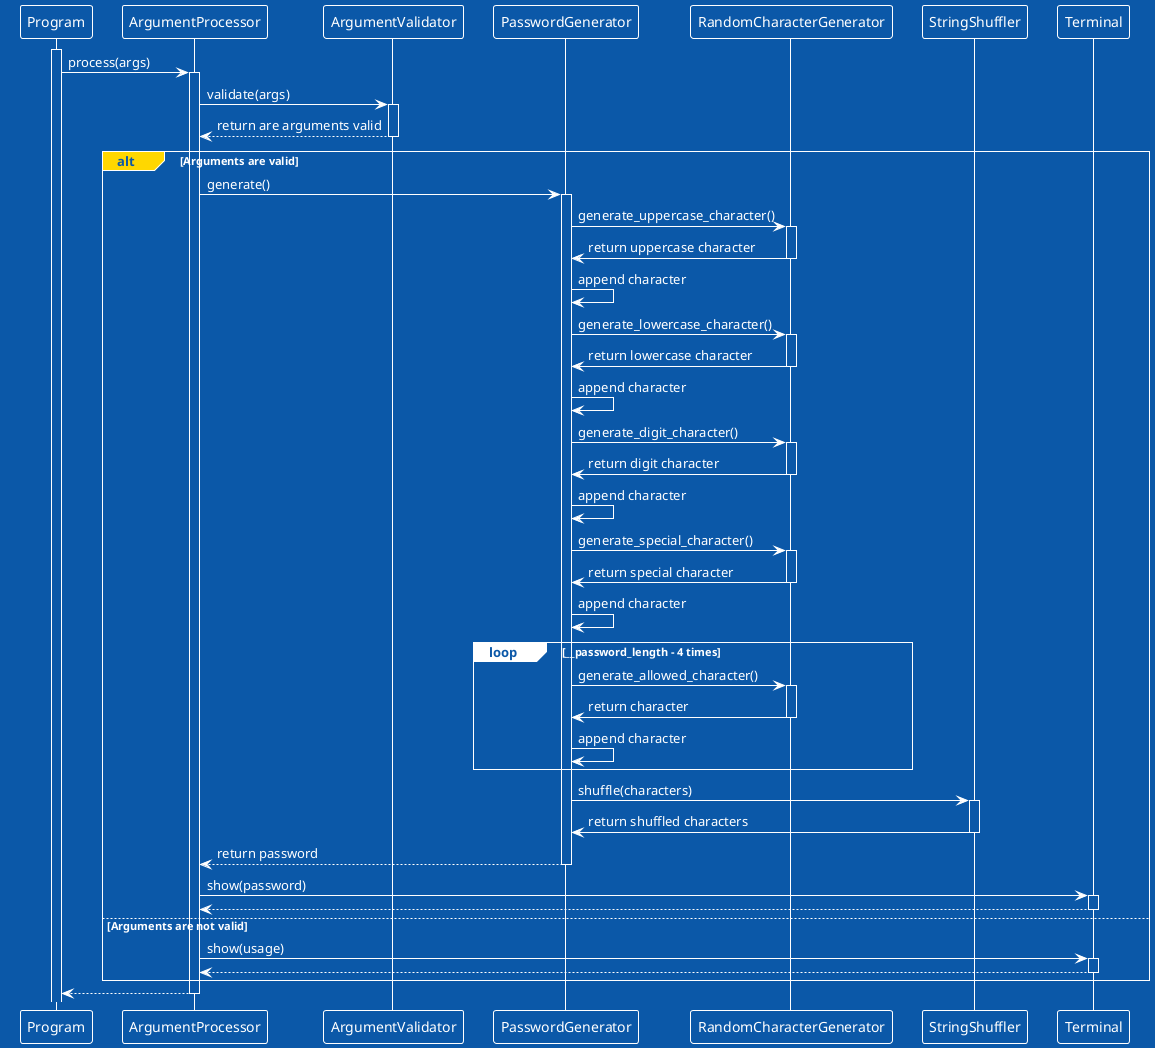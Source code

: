 @startuml Sequence
!theme amiga
participant Program as program
participant ArgumentProcessor as argumentProcessor
participant ArgumentValidator as argumentValidator
participant PasswordGenerator as passwordGenerator
participant RandomCharacterGenerator as randomCharacterGenerator
participant StringShuffler as stringShuffler
participant Terminal as terminal

activate program

program -> argumentProcessor: process(args)
activate argumentProcessor

argumentProcessor -> argumentValidator: validate(args)
activate argumentValidator
argumentProcessor <-- argumentValidator: return are arguments valid
deactivate argumentValidator

alt#Gold Arguments are valid
    argumentProcessor -> passwordGenerator: generate()
    activate passwordGenerator

    passwordGenerator -> randomCharacterGenerator: generate_uppercase_character()
    activate randomCharacterGenerator

    randomCharacterGenerator -> passwordGenerator: return uppercase character
    deactivate randomCharacterGenerator
    passwordGenerator -> passwordGenerator: append character

    passwordGenerator -> randomCharacterGenerator: generate_lowercase_character()
    activate randomCharacterGenerator

    randomCharacterGenerator -> passwordGenerator: return lowercase character
    deactivate randomCharacterGenerator
    passwordGenerator -> passwordGenerator: append character

    passwordGenerator -> randomCharacterGenerator: generate_digit_character()
    activate randomCharacterGenerator

    randomCharacterGenerator -> passwordGenerator: return digit character
    deactivate randomCharacterGenerator
    passwordGenerator -> passwordGenerator: append character

    passwordGenerator -> randomCharacterGenerator: generate_special_character()
    activate randomCharacterGenerator

    randomCharacterGenerator -> passwordGenerator: return special character
    deactivate randomCharacterGenerator
    passwordGenerator -> passwordGenerator: append character

    loop __password_length - 4 times
        passwordGenerator -> randomCharacterGenerator: generate_allowed_character()
        activate randomCharacterGenerator

        randomCharacterGenerator -> passwordGenerator: return character
        deactivate randomCharacterGenerator
        passwordGenerator -> passwordGenerator: append character
    end

    passwordGenerator -> stringShuffler: shuffle(characters)
    activate stringShuffler

    stringShuffler -> passwordGenerator: return shuffled characters
    deactivate stringShuffler

    argumentProcessor <-- passwordGenerator: return password
    deactivate passwordGenerator

    argumentProcessor -> terminal: show(password)
    activate terminal
    argumentProcessor <-- terminal
    deactivate terminal

else Arguments are not valid
    argumentProcessor -> terminal: show(usage)
    activate terminal
    argumentProcessor <-- terminal
    deactivate terminal
end

program <-- argumentProcessor
deactivate argumentProcessor
@enduml